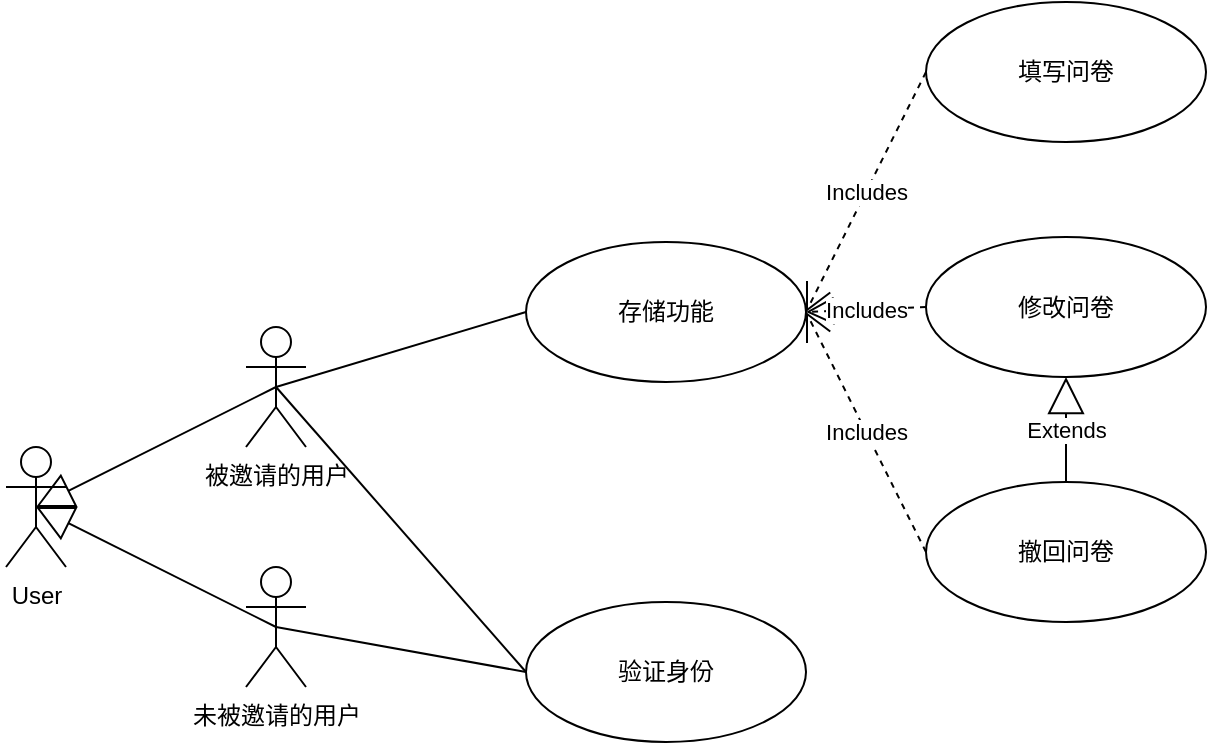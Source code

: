 <mxfile version="21.2.1" type="device">
  <diagram id="0HOTRP-G18nYCtXS2PU8" name="第 1 页">
    <mxGraphModel dx="989" dy="577" grid="1" gridSize="10" guides="1" tooltips="1" connect="1" arrows="1" fold="1" page="1" pageScale="1" pageWidth="827" pageHeight="1169" background="#ffffff" math="0" shadow="0">
      <root>
        <mxCell id="0" />
        <mxCell id="1" parent="0" />
        <mxCell id="6jzlAYMNBmPd7CD8WJmw-1" value="User" style="shape=umlActor;verticalLabelPosition=bottom;verticalAlign=top;html=1;" parent="1" vertex="1">
          <mxGeometry x="100" y="472.5" width="30" height="60" as="geometry" />
        </mxCell>
        <mxCell id="6jzlAYMNBmPd7CD8WJmw-3" value="被邀请的用户" style="shape=umlActor;verticalLabelPosition=bottom;verticalAlign=top;html=1;" parent="1" vertex="1">
          <mxGeometry x="220" y="412.5" width="30" height="60" as="geometry" />
        </mxCell>
        <mxCell id="6jzlAYMNBmPd7CD8WJmw-4" value="未被邀请的用户" style="shape=umlActor;verticalLabelPosition=bottom;verticalAlign=top;html=1;" parent="1" vertex="1">
          <mxGeometry x="220" y="532.5" width="30" height="60" as="geometry" />
        </mxCell>
        <mxCell id="6jzlAYMNBmPd7CD8WJmw-6" value="" style="endArrow=block;endSize=16;endFill=0;html=1;rounded=0;exitX=0.5;exitY=0.5;exitDx=0;exitDy=0;exitPerimeter=0;entryX=0.5;entryY=0.5;entryDx=0;entryDy=0;entryPerimeter=0;" parent="1" source="6jzlAYMNBmPd7CD8WJmw-4" target="6jzlAYMNBmPd7CD8WJmw-1" edge="1">
          <mxGeometry width="160" relative="1" as="geometry">
            <mxPoint x="310" y="542.5" as="sourcePoint" />
            <mxPoint x="470" y="542.5" as="targetPoint" />
          </mxGeometry>
        </mxCell>
        <mxCell id="6jzlAYMNBmPd7CD8WJmw-7" value="" style="endArrow=block;endSize=16;endFill=0;html=1;rounded=0;entryX=0.5;entryY=0.5;entryDx=0;entryDy=0;entryPerimeter=0;exitX=0.5;exitY=0.5;exitDx=0;exitDy=0;exitPerimeter=0;" parent="1" source="6jzlAYMNBmPd7CD8WJmw-3" target="6jzlAYMNBmPd7CD8WJmw-1" edge="1">
          <mxGeometry width="160" relative="1" as="geometry">
            <mxPoint x="320" y="552.5" as="sourcePoint" />
            <mxPoint x="480" y="552.5" as="targetPoint" />
          </mxGeometry>
        </mxCell>
        <mxCell id="6jzlAYMNBmPd7CD8WJmw-9" value="存储功能" style="ellipse;whiteSpace=wrap;html=1;" parent="1" vertex="1">
          <mxGeometry x="360" y="370" width="140" height="70" as="geometry" />
        </mxCell>
        <mxCell id="6jzlAYMNBmPd7CD8WJmw-10" value="撤回问卷" style="ellipse;whiteSpace=wrap;html=1;" parent="1" vertex="1">
          <mxGeometry x="560" y="490" width="140" height="70" as="geometry" />
        </mxCell>
        <mxCell id="6jzlAYMNBmPd7CD8WJmw-11" value="修改问卷" style="ellipse;whiteSpace=wrap;html=1;" parent="1" vertex="1">
          <mxGeometry x="560" y="367.5" width="140" height="70" as="geometry" />
        </mxCell>
        <mxCell id="6jzlAYMNBmPd7CD8WJmw-12" value="填写问卷" style="ellipse;whiteSpace=wrap;html=1;" parent="1" vertex="1">
          <mxGeometry x="560" y="250" width="140" height="70" as="geometry" />
        </mxCell>
        <mxCell id="6jzlAYMNBmPd7CD8WJmw-13" value="验证身份" style="ellipse;whiteSpace=wrap;html=1;" parent="1" vertex="1">
          <mxGeometry x="360" y="550" width="140" height="70" as="geometry" />
        </mxCell>
        <mxCell id="6jzlAYMNBmPd7CD8WJmw-14" value="" style="endArrow=none;html=1;rounded=0;exitX=0.5;exitY=0.5;exitDx=0;exitDy=0;exitPerimeter=0;entryX=0;entryY=0.5;entryDx=0;entryDy=0;" parent="1" source="6jzlAYMNBmPd7CD8WJmw-4" target="6jzlAYMNBmPd7CD8WJmw-13" edge="1">
          <mxGeometry width="50" height="50" relative="1" as="geometry">
            <mxPoint x="350" y="520" as="sourcePoint" />
            <mxPoint x="400" y="470" as="targetPoint" />
          </mxGeometry>
        </mxCell>
        <mxCell id="6jzlAYMNBmPd7CD8WJmw-15" value="" style="endArrow=none;html=1;rounded=0;exitX=0.5;exitY=0.5;exitDx=0;exitDy=0;exitPerimeter=0;entryX=0;entryY=0.5;entryDx=0;entryDy=0;" parent="1" source="6jzlAYMNBmPd7CD8WJmw-3" target="6jzlAYMNBmPd7CD8WJmw-9" edge="1">
          <mxGeometry width="50" height="50" relative="1" as="geometry">
            <mxPoint x="350" y="520" as="sourcePoint" />
            <mxPoint x="400" y="470" as="targetPoint" />
          </mxGeometry>
        </mxCell>
        <mxCell id="6jzlAYMNBmPd7CD8WJmw-19" value="Extends" style="endArrow=block;endSize=16;endFill=0;html=1;rounded=0;exitX=0.5;exitY=0;exitDx=0;exitDy=0;entryX=0.5;entryY=1;entryDx=0;entryDy=0;" parent="1" source="6jzlAYMNBmPd7CD8WJmw-10" target="6jzlAYMNBmPd7CD8WJmw-11" edge="1">
          <mxGeometry width="160" relative="1" as="geometry">
            <mxPoint x="410" y="440" as="sourcePoint" />
            <mxPoint x="570" y="440" as="targetPoint" />
          </mxGeometry>
        </mxCell>
        <mxCell id="6jzlAYMNBmPd7CD8WJmw-20" value="" style="endArrow=none;html=1;rounded=0;exitX=0.5;exitY=0.5;exitDx=0;exitDy=0;exitPerimeter=0;entryX=0;entryY=0.5;entryDx=0;entryDy=0;" parent="1" source="6jzlAYMNBmPd7CD8WJmw-3" target="6jzlAYMNBmPd7CD8WJmw-13" edge="1">
          <mxGeometry width="50" height="50" relative="1" as="geometry">
            <mxPoint x="245" y="573" as="sourcePoint" />
            <mxPoint x="370" y="595" as="targetPoint" />
          </mxGeometry>
        </mxCell>
        <mxCell id="lj7ecJtVYikAJ03FTLJQ-1" value="Includes" style="endArrow=open;endSize=12;dashed=1;html=1;rounded=0;entryX=1;entryY=0.5;entryDx=0;entryDy=0;exitX=0;exitY=0.5;exitDx=0;exitDy=0;" edge="1" parent="1" source="6jzlAYMNBmPd7CD8WJmw-12" target="6jzlAYMNBmPd7CD8WJmw-9">
          <mxGeometry width="160" relative="1" as="geometry">
            <mxPoint x="480" y="480" as="sourcePoint" />
            <mxPoint x="640" y="480" as="targetPoint" />
          </mxGeometry>
        </mxCell>
        <mxCell id="lj7ecJtVYikAJ03FTLJQ-2" value="Includes" style="endArrow=open;endSize=12;dashed=1;html=1;rounded=0;entryX=1;entryY=0.5;entryDx=0;entryDy=0;exitX=0;exitY=0.5;exitDx=0;exitDy=0;" edge="1" parent="1" source="6jzlAYMNBmPd7CD8WJmw-10" target="6jzlAYMNBmPd7CD8WJmw-9">
          <mxGeometry width="160" relative="1" as="geometry">
            <mxPoint x="490" y="490" as="sourcePoint" />
            <mxPoint x="650" y="490" as="targetPoint" />
          </mxGeometry>
        </mxCell>
        <mxCell id="lj7ecJtVYikAJ03FTLJQ-3" value="Includes" style="endArrow=open;endSize=12;dashed=1;html=1;rounded=0;exitX=0;exitY=0.5;exitDx=0;exitDy=0;entryX=1;entryY=0.5;entryDx=0;entryDy=0;" edge="1" parent="1" source="6jzlAYMNBmPd7CD8WJmw-11" target="6jzlAYMNBmPd7CD8WJmw-9">
          <mxGeometry width="160" relative="1" as="geometry">
            <mxPoint x="500" y="500" as="sourcePoint" />
            <mxPoint x="660" y="500" as="targetPoint" />
          </mxGeometry>
        </mxCell>
      </root>
    </mxGraphModel>
  </diagram>
</mxfile>
